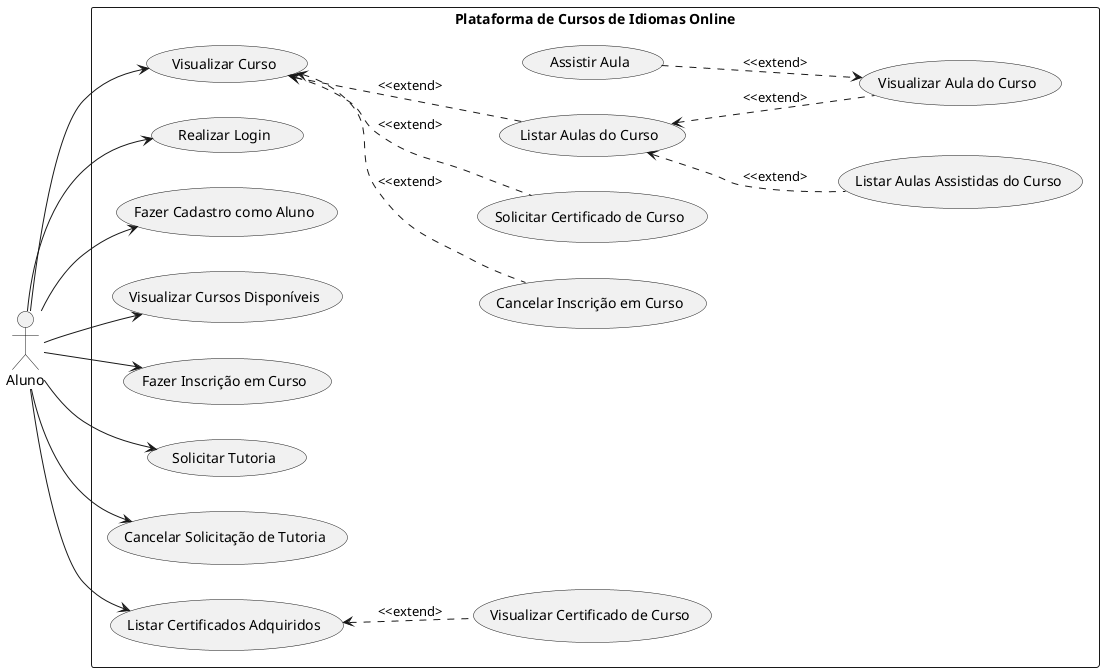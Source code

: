@startuml "Plataforma de Cursos de Idiomas Online"
left to right direction

:Aluno: as aluno


rectangle "Plataforma de Cursos de Idiomas Online"{
    (Visualizar Curso) as visualizar_curso
    (Visualizar Aula do Curso) as visualizar_aula_curso
    (Listar Aulas do Curso) as listar_aulas_curso

    (Realizar Login) as realizar_login

    (Fazer Cadastro como Aluno) as fazer_cadastro_aluno
    ' (Visualizar Perfil de Aluno) as visualizar_perfil_aluno
    ' (Atualizar Perfil de Aluno) as atualizar_perfil_aluno
    (Visualizar Cursos Disponíveis) as visualizar_cursos_disponiveis
    ' (Filtrar Listagem de Cursos) as filtrar_listagem_cursos
    ' (Buscar Curso) as buscar_curso
    (Fazer Inscrição em Curso) as fazer_inscricao_curso
    (Cancelar Inscrição em Curso) as cancelar_inscricao_curso
    (Assistir Aula) as assistir_aula
    (Listar Aulas Assistidas do Curso) as listar_aulas_assistidas_curso
    (Solicitar Tutoria) as solicitar_tutoria
    (Cancelar Solicitação de Tutoria) as cancelar_solicitacao_tutoria
    (Solicitar Certificado de Curso) as solicitar_certificado_curso
    (Visualizar Certificado de Curso) as visualizar_certificado_curso
    (Listar Certificados Adquiridos) as listar_certificados_adquiridos
    ' (Avaliar Curso) as avaliar_curso
    ' (Fazer Comentário em Chat de Aula) as fazer_comentario_chat_aula
    ' (Responder Comentário em Chat de Aula) as responder_comentario_chat_aula
}

aluno --> fazer_cadastro_aluno
aluno --> realizar_login

aluno --> visualizar_cursos_disponiveis

aluno --> fazer_inscricao_curso
aluno --> visualizar_curso

visualizar_curso <.down. cancelar_inscricao_curso: <<extend>
visualizar_curso <.down. listar_aulas_curso: <<extend>
visualizar_curso <.down. solicitar_certificado_curso: <<extend>

listar_aulas_curso <.down. visualizar_aula_curso: <<extend>
listar_aulas_curso <.down. listar_aulas_assistidas_curso: <<extend>

visualizar_aula_curso <.up. assistir_aula: <<extend>

aluno --> listar_certificados_adquiridos

listar_certificados_adquiridos <.down. visualizar_certificado_curso: <<extend>

aluno --> solicitar_tutoria
aluno --> cancelar_solicitacao_tutoria

@enduml